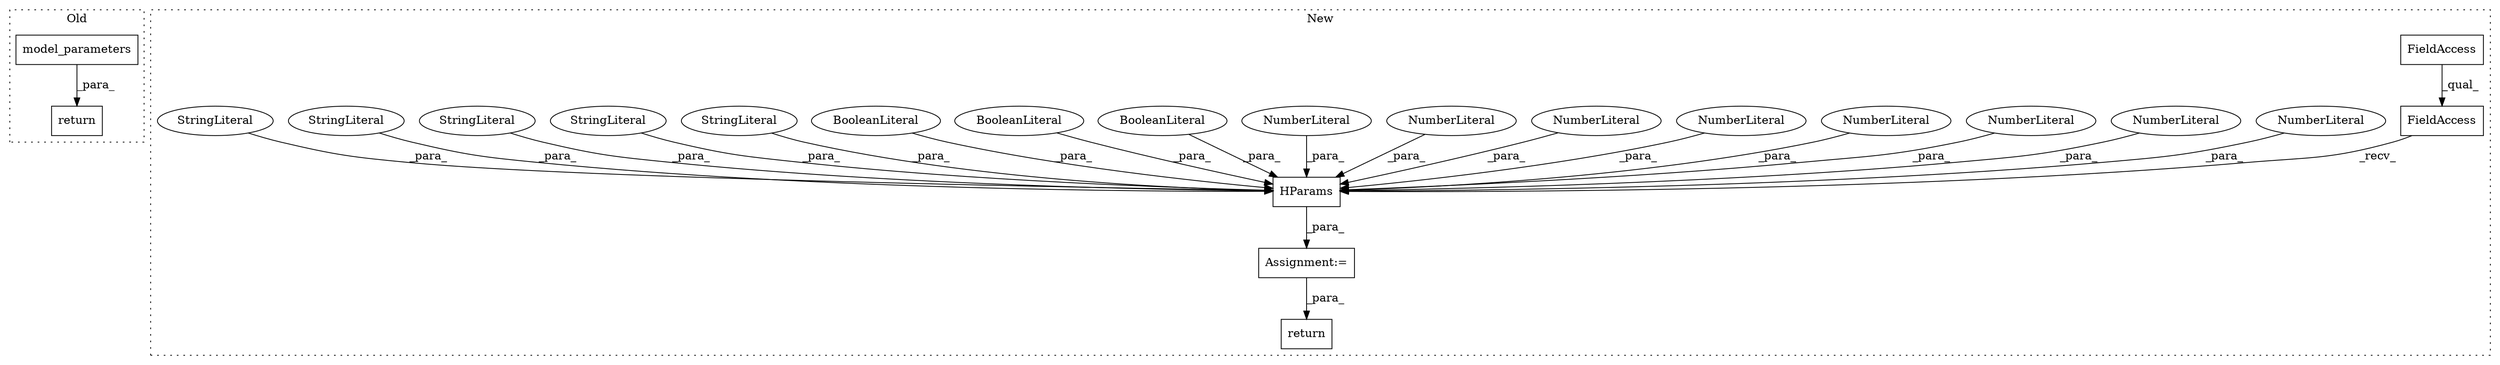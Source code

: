 digraph G {
subgraph cluster0 {
1 [label="return" a="41" s="11217" l="7" shape="box"];
17 [label="model_parameters" a="32" s="11224" l="18" shape="box"];
label = "Old";
style="dotted";
}
subgraph cluster1 {
2 [label="HParams" a="32" s="11128,11322" l="8,1" shape="box"];
3 [label="FieldAccess" a="22" s="11100" l="27" shape="box"];
4 [label="FieldAccess" a="22" s="11100" l="18" shape="box"];
5 [label="return" a="41" s="11329" l="7" shape="box"];
6 [label="NumberLiteral" a="34" s="11178" l="4" shape="ellipse"];
7 [label="NumberLiteral" a="34" s="11319" l="3" shape="ellipse"];
8 [label="NumberLiteral" a="34" s="11307" l="4" shape="ellipse"];
9 [label="NumberLiteral" a="34" s="11205" l="1" shape="ellipse"];
10 [label="NumberLiteral" a="34" s="11268" l="3" shape="ellipse"];
11 [label="NumberLiteral" a="34" s="11207" l="1" shape="ellipse"];
12 [label="NumberLiteral" a="34" s="11264" l="3" shape="ellipse"];
13 [label="NumberLiteral" a="34" s="11197" l="3" shape="ellipse"];
14 [label="BooleanLiteral" a="9" s="11297" l="5" shape="ellipse"];
15 [label="BooleanLiteral" a="9" s="11168" l="5" shape="ellipse"];
16 [label="BooleanLiteral" a="9" s="11228" l="5" shape="ellipse"];
18 [label="StringLiteral" a="45" s="11144" l="7" shape="ellipse"];
19 [label="StringLiteral" a="45" s="11234" l="6" shape="ellipse"];
20 [label="StringLiteral" a="45" s="11272" l="6" shape="ellipse"];
21 [label="StringLiteral" a="45" s="11160" l="7" shape="ellipse"];
22 [label="Assignment:=" a="7" s="11099" l="1" shape="box"];
23 [label="StringLiteral" a="45" s="11136" l="7" shape="ellipse"];
label = "New";
style="dotted";
}
2 -> 22 [label="_para_"];
3 -> 2 [label="_recv_"];
4 -> 3 [label="_qual_"];
6 -> 2 [label="_para_"];
7 -> 2 [label="_para_"];
8 -> 2 [label="_para_"];
9 -> 2 [label="_para_"];
10 -> 2 [label="_para_"];
11 -> 2 [label="_para_"];
12 -> 2 [label="_para_"];
13 -> 2 [label="_para_"];
14 -> 2 [label="_para_"];
15 -> 2 [label="_para_"];
16 -> 2 [label="_para_"];
17 -> 1 [label="_para_"];
18 -> 2 [label="_para_"];
19 -> 2 [label="_para_"];
20 -> 2 [label="_para_"];
21 -> 2 [label="_para_"];
22 -> 5 [label="_para_"];
23 -> 2 [label="_para_"];
}